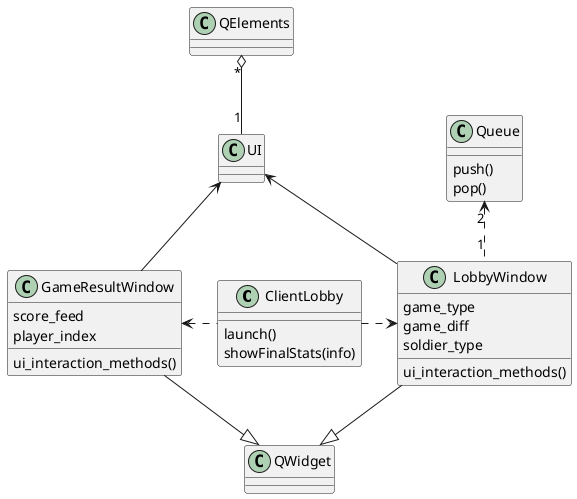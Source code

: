 @startuml
'https://plantuml.com/class-diagram

class ClientLobby {
    launch()
    showFinalStats(info)
}

class QWidget {

}

class Queue {
    push()
    pop()
}

class UI {

}

class QElements {

}

class LobbyWindow {
    game_type
    game_diff
    soldier_type
    ui_interaction_methods()

}

class GameResultWindow {
    score_feed
    player_index
    ui_interaction_methods()
}

ClientLobby .> LobbyWindow
GameResultWindow <. ClientLobby

LobbyWindow --|> QWidget
GameResultWindow -|> QWidget

Queue "2" <.. "1" LobbyWindow

UI <-- GameResultWindow
UI <-- LobbyWindow

QElements "*" o-- "1" UI
@enduml